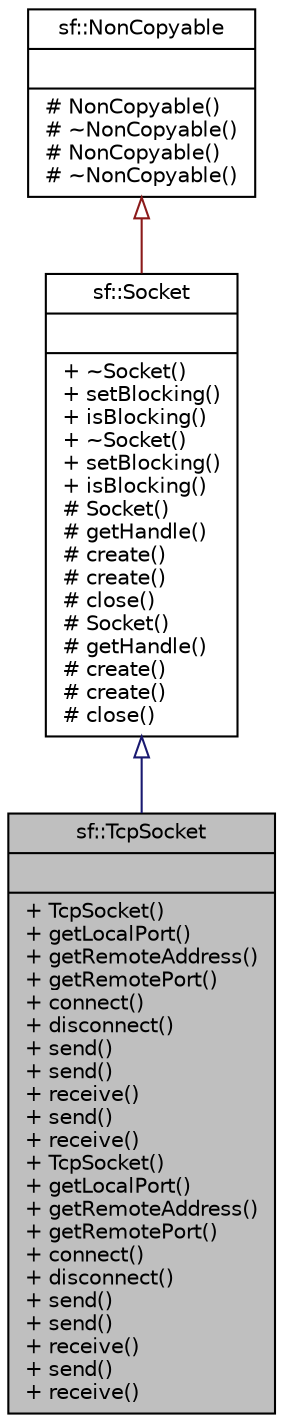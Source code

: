 digraph "sf::TcpSocket"
{
 // LATEX_PDF_SIZE
  edge [fontname="Helvetica",fontsize="10",labelfontname="Helvetica",labelfontsize="10"];
  node [fontname="Helvetica",fontsize="10",shape=record];
  Node1 [label="{sf::TcpSocket\n||+ TcpSocket()\l+ getLocalPort()\l+ getRemoteAddress()\l+ getRemotePort()\l+ connect()\l+ disconnect()\l+ send()\l+ send()\l+ receive()\l+ send()\l+ receive()\l+ TcpSocket()\l+ getLocalPort()\l+ getRemoteAddress()\l+ getRemotePort()\l+ connect()\l+ disconnect()\l+ send()\l+ send()\l+ receive()\l+ send()\l+ receive()\l}",height=0.2,width=0.4,color="black", fillcolor="grey75", style="filled", fontcolor="black",tooltip="Specialized socket using the TCP protocol."];
  Node2 -> Node1 [dir="back",color="midnightblue",fontsize="10",style="solid",arrowtail="onormal",fontname="Helvetica"];
  Node2 [label="{sf::Socket\n||+ ~Socket()\l+ setBlocking()\l+ isBlocking()\l+ ~Socket()\l+ setBlocking()\l+ isBlocking()\l# Socket()\l# getHandle()\l# create()\l# create()\l# close()\l# Socket()\l# getHandle()\l# create()\l# create()\l# close()\l}",height=0.2,width=0.4,color="black", fillcolor="white", style="filled",URL="$classsf_1_1Socket.html",tooltip="Base class for all the socket types."];
  Node3 -> Node2 [dir="back",color="firebrick4",fontsize="10",style="solid",arrowtail="onormal",fontname="Helvetica"];
  Node3 [label="{sf::NonCopyable\n||# NonCopyable()\l# ~NonCopyable()\l# NonCopyable()\l# ~NonCopyable()\l}",height=0.2,width=0.4,color="black", fillcolor="white", style="filled",URL="$classsf_1_1NonCopyable.html",tooltip="Utility class that makes any derived class non-copyable."];
}
